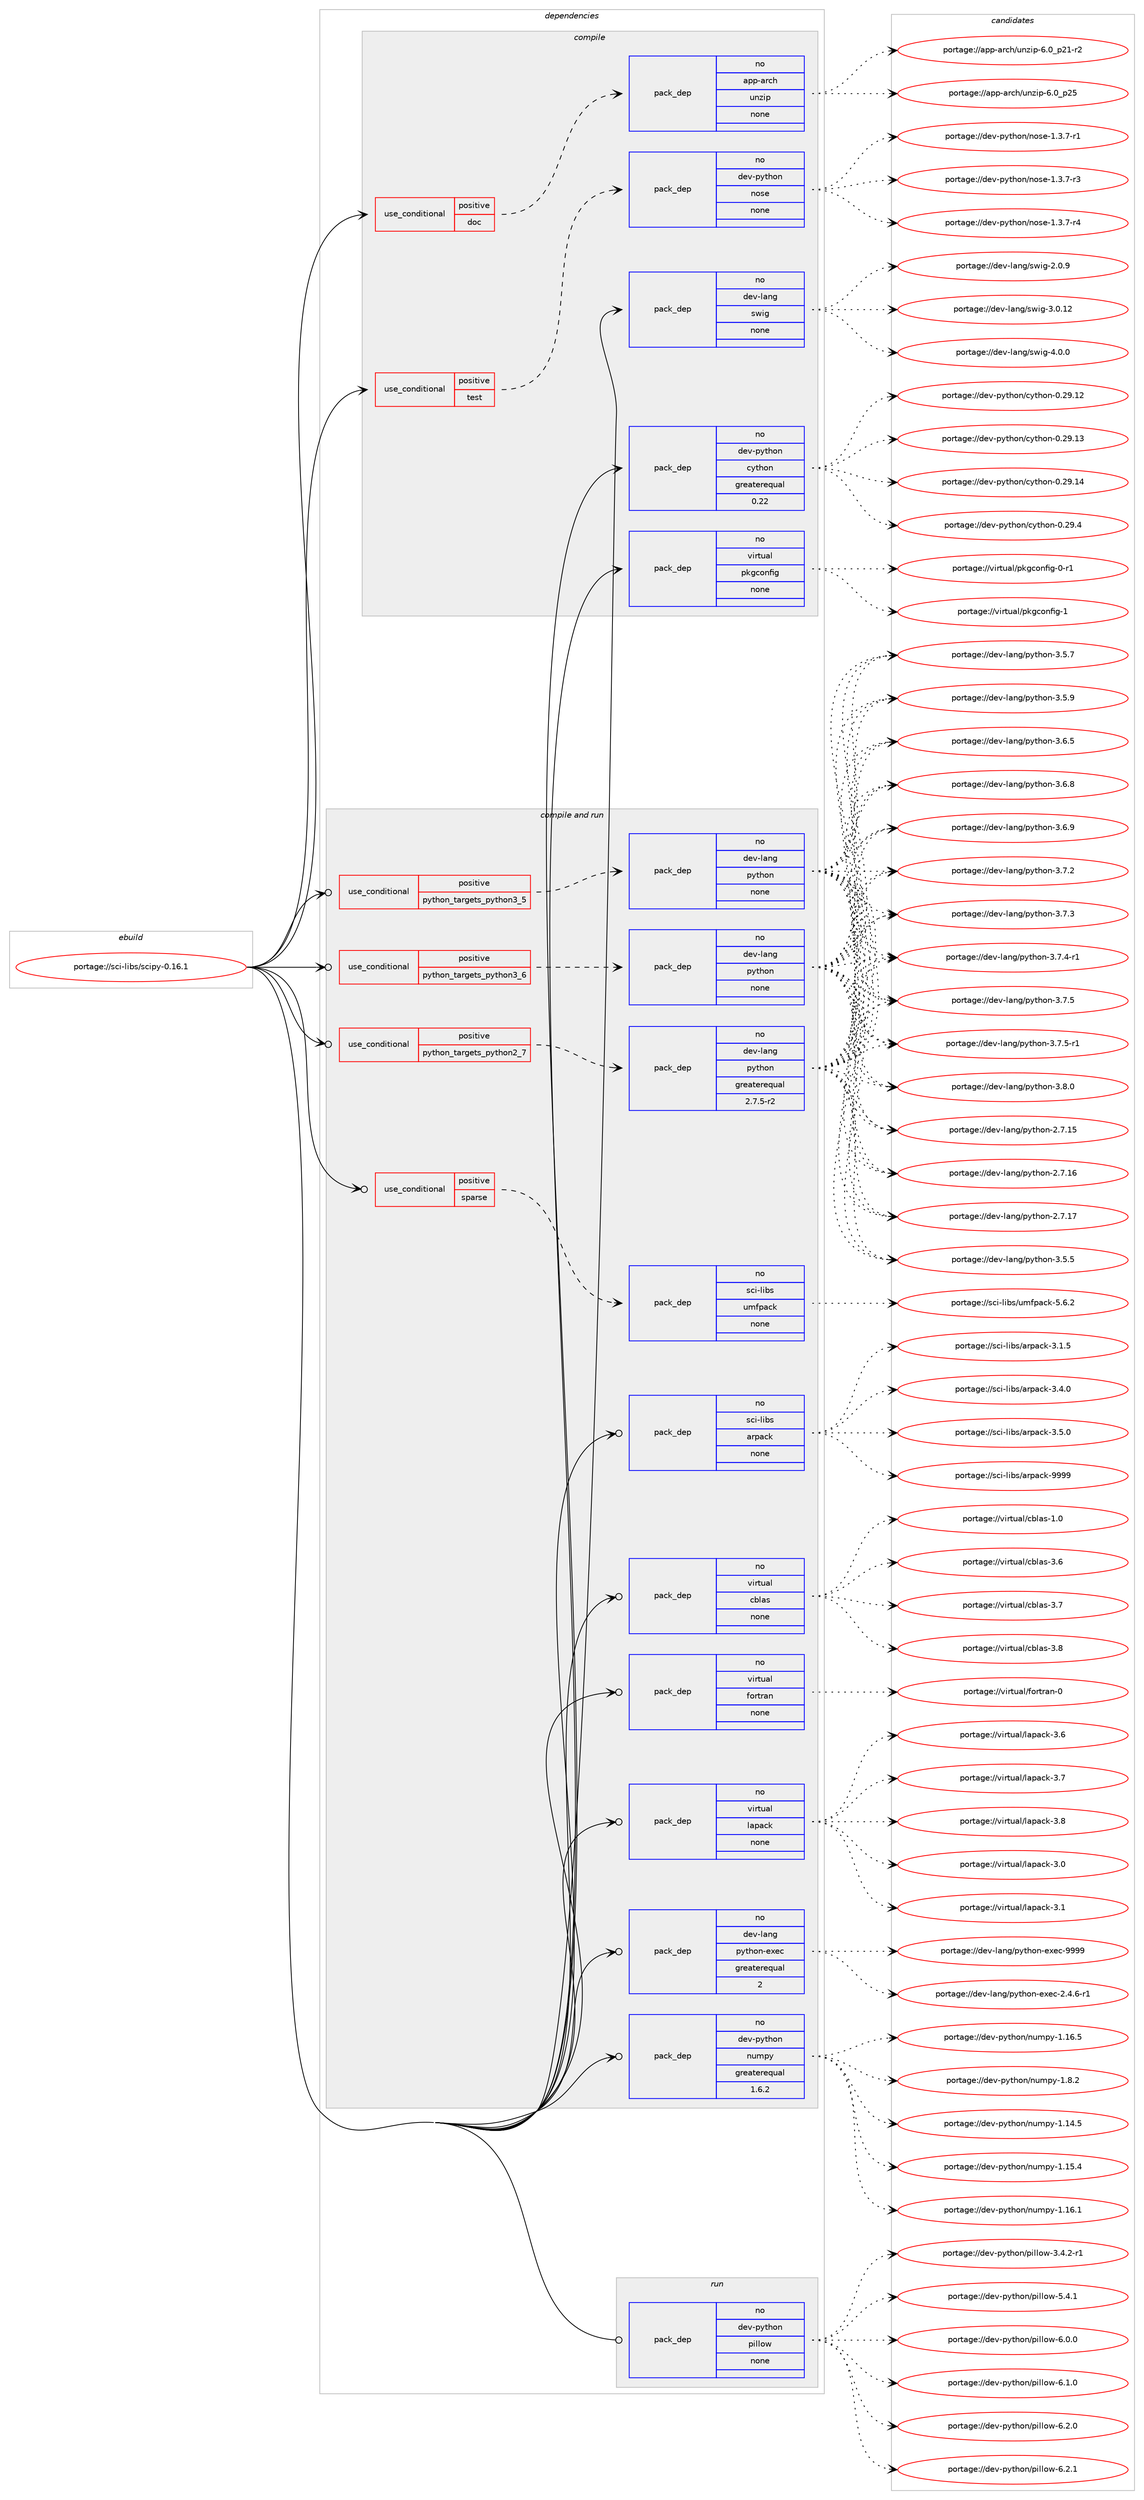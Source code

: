 digraph prolog {

# *************
# Graph options
# *************

newrank=true;
concentrate=true;
compound=true;
graph [rankdir=LR,fontname=Helvetica,fontsize=10,ranksep=1.5];#, ranksep=2.5, nodesep=0.2];
edge  [arrowhead=vee];
node  [fontname=Helvetica,fontsize=10];

# **********
# The ebuild
# **********

subgraph cluster_leftcol {
color=gray;
rank=same;
label=<<i>ebuild</i>>;
id [label="portage://sci-libs/scipy-0.16.1", color=red, width=4, href="../sci-libs/scipy-0.16.1.svg"];
}

# ****************
# The dependencies
# ****************

subgraph cluster_midcol {
color=gray;
label=<<i>dependencies</i>>;
subgraph cluster_compile {
fillcolor="#eeeeee";
style=filled;
label=<<i>compile</i>>;
subgraph cond97207 {
dependency392633 [label=<<TABLE BORDER="0" CELLBORDER="1" CELLSPACING="0" CELLPADDING="4"><TR><TD ROWSPAN="3" CELLPADDING="10">use_conditional</TD></TR><TR><TD>positive</TD></TR><TR><TD>doc</TD></TR></TABLE>>, shape=none, color=red];
subgraph pack288755 {
dependency392634 [label=<<TABLE BORDER="0" CELLBORDER="1" CELLSPACING="0" CELLPADDING="4" WIDTH="220"><TR><TD ROWSPAN="6" CELLPADDING="30">pack_dep</TD></TR><TR><TD WIDTH="110">no</TD></TR><TR><TD>app-arch</TD></TR><TR><TD>unzip</TD></TR><TR><TD>none</TD></TR><TR><TD></TD></TR></TABLE>>, shape=none, color=blue];
}
dependency392633:e -> dependency392634:w [weight=20,style="dashed",arrowhead="vee"];
}
id:e -> dependency392633:w [weight=20,style="solid",arrowhead="vee"];
subgraph cond97208 {
dependency392635 [label=<<TABLE BORDER="0" CELLBORDER="1" CELLSPACING="0" CELLPADDING="4"><TR><TD ROWSPAN="3" CELLPADDING="10">use_conditional</TD></TR><TR><TD>positive</TD></TR><TR><TD>test</TD></TR></TABLE>>, shape=none, color=red];
subgraph pack288756 {
dependency392636 [label=<<TABLE BORDER="0" CELLBORDER="1" CELLSPACING="0" CELLPADDING="4" WIDTH="220"><TR><TD ROWSPAN="6" CELLPADDING="30">pack_dep</TD></TR><TR><TD WIDTH="110">no</TD></TR><TR><TD>dev-python</TD></TR><TR><TD>nose</TD></TR><TR><TD>none</TD></TR><TR><TD></TD></TR></TABLE>>, shape=none, color=blue];
}
dependency392635:e -> dependency392636:w [weight=20,style="dashed",arrowhead="vee"];
}
id:e -> dependency392635:w [weight=20,style="solid",arrowhead="vee"];
subgraph pack288757 {
dependency392637 [label=<<TABLE BORDER="0" CELLBORDER="1" CELLSPACING="0" CELLPADDING="4" WIDTH="220"><TR><TD ROWSPAN="6" CELLPADDING="30">pack_dep</TD></TR><TR><TD WIDTH="110">no</TD></TR><TR><TD>dev-lang</TD></TR><TR><TD>swig</TD></TR><TR><TD>none</TD></TR><TR><TD></TD></TR></TABLE>>, shape=none, color=blue];
}
id:e -> dependency392637:w [weight=20,style="solid",arrowhead="vee"];
subgraph pack288758 {
dependency392638 [label=<<TABLE BORDER="0" CELLBORDER="1" CELLSPACING="0" CELLPADDING="4" WIDTH="220"><TR><TD ROWSPAN="6" CELLPADDING="30">pack_dep</TD></TR><TR><TD WIDTH="110">no</TD></TR><TR><TD>dev-python</TD></TR><TR><TD>cython</TD></TR><TR><TD>greaterequal</TD></TR><TR><TD>0.22</TD></TR></TABLE>>, shape=none, color=blue];
}
id:e -> dependency392638:w [weight=20,style="solid",arrowhead="vee"];
subgraph pack288759 {
dependency392639 [label=<<TABLE BORDER="0" CELLBORDER="1" CELLSPACING="0" CELLPADDING="4" WIDTH="220"><TR><TD ROWSPAN="6" CELLPADDING="30">pack_dep</TD></TR><TR><TD WIDTH="110">no</TD></TR><TR><TD>virtual</TD></TR><TR><TD>pkgconfig</TD></TR><TR><TD>none</TD></TR><TR><TD></TD></TR></TABLE>>, shape=none, color=blue];
}
id:e -> dependency392639:w [weight=20,style="solid",arrowhead="vee"];
}
subgraph cluster_compileandrun {
fillcolor="#eeeeee";
style=filled;
label=<<i>compile and run</i>>;
subgraph cond97209 {
dependency392640 [label=<<TABLE BORDER="0" CELLBORDER="1" CELLSPACING="0" CELLPADDING="4"><TR><TD ROWSPAN="3" CELLPADDING="10">use_conditional</TD></TR><TR><TD>positive</TD></TR><TR><TD>python_targets_python2_7</TD></TR></TABLE>>, shape=none, color=red];
subgraph pack288760 {
dependency392641 [label=<<TABLE BORDER="0" CELLBORDER="1" CELLSPACING="0" CELLPADDING="4" WIDTH="220"><TR><TD ROWSPAN="6" CELLPADDING="30">pack_dep</TD></TR><TR><TD WIDTH="110">no</TD></TR><TR><TD>dev-lang</TD></TR><TR><TD>python</TD></TR><TR><TD>greaterequal</TD></TR><TR><TD>2.7.5-r2</TD></TR></TABLE>>, shape=none, color=blue];
}
dependency392640:e -> dependency392641:w [weight=20,style="dashed",arrowhead="vee"];
}
id:e -> dependency392640:w [weight=20,style="solid",arrowhead="odotvee"];
subgraph cond97210 {
dependency392642 [label=<<TABLE BORDER="0" CELLBORDER="1" CELLSPACING="0" CELLPADDING="4"><TR><TD ROWSPAN="3" CELLPADDING="10">use_conditional</TD></TR><TR><TD>positive</TD></TR><TR><TD>python_targets_python3_5</TD></TR></TABLE>>, shape=none, color=red];
subgraph pack288761 {
dependency392643 [label=<<TABLE BORDER="0" CELLBORDER="1" CELLSPACING="0" CELLPADDING="4" WIDTH="220"><TR><TD ROWSPAN="6" CELLPADDING="30">pack_dep</TD></TR><TR><TD WIDTH="110">no</TD></TR><TR><TD>dev-lang</TD></TR><TR><TD>python</TD></TR><TR><TD>none</TD></TR><TR><TD></TD></TR></TABLE>>, shape=none, color=blue];
}
dependency392642:e -> dependency392643:w [weight=20,style="dashed",arrowhead="vee"];
}
id:e -> dependency392642:w [weight=20,style="solid",arrowhead="odotvee"];
subgraph cond97211 {
dependency392644 [label=<<TABLE BORDER="0" CELLBORDER="1" CELLSPACING="0" CELLPADDING="4"><TR><TD ROWSPAN="3" CELLPADDING="10">use_conditional</TD></TR><TR><TD>positive</TD></TR><TR><TD>python_targets_python3_6</TD></TR></TABLE>>, shape=none, color=red];
subgraph pack288762 {
dependency392645 [label=<<TABLE BORDER="0" CELLBORDER="1" CELLSPACING="0" CELLPADDING="4" WIDTH="220"><TR><TD ROWSPAN="6" CELLPADDING="30">pack_dep</TD></TR><TR><TD WIDTH="110">no</TD></TR><TR><TD>dev-lang</TD></TR><TR><TD>python</TD></TR><TR><TD>none</TD></TR><TR><TD></TD></TR></TABLE>>, shape=none, color=blue];
}
dependency392644:e -> dependency392645:w [weight=20,style="dashed",arrowhead="vee"];
}
id:e -> dependency392644:w [weight=20,style="solid",arrowhead="odotvee"];
subgraph cond97212 {
dependency392646 [label=<<TABLE BORDER="0" CELLBORDER="1" CELLSPACING="0" CELLPADDING="4"><TR><TD ROWSPAN="3" CELLPADDING="10">use_conditional</TD></TR><TR><TD>positive</TD></TR><TR><TD>sparse</TD></TR></TABLE>>, shape=none, color=red];
subgraph pack288763 {
dependency392647 [label=<<TABLE BORDER="0" CELLBORDER="1" CELLSPACING="0" CELLPADDING="4" WIDTH="220"><TR><TD ROWSPAN="6" CELLPADDING="30">pack_dep</TD></TR><TR><TD WIDTH="110">no</TD></TR><TR><TD>sci-libs</TD></TR><TR><TD>umfpack</TD></TR><TR><TD>none</TD></TR><TR><TD></TD></TR></TABLE>>, shape=none, color=blue];
}
dependency392646:e -> dependency392647:w [weight=20,style="dashed",arrowhead="vee"];
}
id:e -> dependency392646:w [weight=20,style="solid",arrowhead="odotvee"];
subgraph pack288764 {
dependency392648 [label=<<TABLE BORDER="0" CELLBORDER="1" CELLSPACING="0" CELLPADDING="4" WIDTH="220"><TR><TD ROWSPAN="6" CELLPADDING="30">pack_dep</TD></TR><TR><TD WIDTH="110">no</TD></TR><TR><TD>dev-lang</TD></TR><TR><TD>python-exec</TD></TR><TR><TD>greaterequal</TD></TR><TR><TD>2</TD></TR></TABLE>>, shape=none, color=blue];
}
id:e -> dependency392648:w [weight=20,style="solid",arrowhead="odotvee"];
subgraph pack288765 {
dependency392649 [label=<<TABLE BORDER="0" CELLBORDER="1" CELLSPACING="0" CELLPADDING="4" WIDTH="220"><TR><TD ROWSPAN="6" CELLPADDING="30">pack_dep</TD></TR><TR><TD WIDTH="110">no</TD></TR><TR><TD>dev-python</TD></TR><TR><TD>numpy</TD></TR><TR><TD>greaterequal</TD></TR><TR><TD>1.6.2</TD></TR></TABLE>>, shape=none, color=blue];
}
id:e -> dependency392649:w [weight=20,style="solid",arrowhead="odotvee"];
subgraph pack288766 {
dependency392650 [label=<<TABLE BORDER="0" CELLBORDER="1" CELLSPACING="0" CELLPADDING="4" WIDTH="220"><TR><TD ROWSPAN="6" CELLPADDING="30">pack_dep</TD></TR><TR><TD WIDTH="110">no</TD></TR><TR><TD>sci-libs</TD></TR><TR><TD>arpack</TD></TR><TR><TD>none</TD></TR><TR><TD></TD></TR></TABLE>>, shape=none, color=blue];
}
id:e -> dependency392650:w [weight=20,style="solid",arrowhead="odotvee"];
subgraph pack288767 {
dependency392651 [label=<<TABLE BORDER="0" CELLBORDER="1" CELLSPACING="0" CELLPADDING="4" WIDTH="220"><TR><TD ROWSPAN="6" CELLPADDING="30">pack_dep</TD></TR><TR><TD WIDTH="110">no</TD></TR><TR><TD>virtual</TD></TR><TR><TD>cblas</TD></TR><TR><TD>none</TD></TR><TR><TD></TD></TR></TABLE>>, shape=none, color=blue];
}
id:e -> dependency392651:w [weight=20,style="solid",arrowhead="odotvee"];
subgraph pack288768 {
dependency392652 [label=<<TABLE BORDER="0" CELLBORDER="1" CELLSPACING="0" CELLPADDING="4" WIDTH="220"><TR><TD ROWSPAN="6" CELLPADDING="30">pack_dep</TD></TR><TR><TD WIDTH="110">no</TD></TR><TR><TD>virtual</TD></TR><TR><TD>fortran</TD></TR><TR><TD>none</TD></TR><TR><TD></TD></TR></TABLE>>, shape=none, color=blue];
}
id:e -> dependency392652:w [weight=20,style="solid",arrowhead="odotvee"];
subgraph pack288769 {
dependency392653 [label=<<TABLE BORDER="0" CELLBORDER="1" CELLSPACING="0" CELLPADDING="4" WIDTH="220"><TR><TD ROWSPAN="6" CELLPADDING="30">pack_dep</TD></TR><TR><TD WIDTH="110">no</TD></TR><TR><TD>virtual</TD></TR><TR><TD>lapack</TD></TR><TR><TD>none</TD></TR><TR><TD></TD></TR></TABLE>>, shape=none, color=blue];
}
id:e -> dependency392653:w [weight=20,style="solid",arrowhead="odotvee"];
}
subgraph cluster_run {
fillcolor="#eeeeee";
style=filled;
label=<<i>run</i>>;
subgraph pack288770 {
dependency392654 [label=<<TABLE BORDER="0" CELLBORDER="1" CELLSPACING="0" CELLPADDING="4" WIDTH="220"><TR><TD ROWSPAN="6" CELLPADDING="30">pack_dep</TD></TR><TR><TD WIDTH="110">no</TD></TR><TR><TD>dev-python</TD></TR><TR><TD>pillow</TD></TR><TR><TD>none</TD></TR><TR><TD></TD></TR></TABLE>>, shape=none, color=blue];
}
id:e -> dependency392654:w [weight=20,style="solid",arrowhead="odot"];
}
}

# **************
# The candidates
# **************

subgraph cluster_choices {
rank=same;
color=gray;
label=<<i>candidates</i>>;

subgraph choice288755 {
color=black;
nodesep=1;
choiceportage9711211245971149910447117110122105112455446489511250494511450 [label="portage://app-arch/unzip-6.0_p21-r2", color=red, width=4,href="../app-arch/unzip-6.0_p21-r2.svg"];
choiceportage971121124597114991044711711012210511245544648951125053 [label="portage://app-arch/unzip-6.0_p25", color=red, width=4,href="../app-arch/unzip-6.0_p25.svg"];
dependency392634:e -> choiceportage9711211245971149910447117110122105112455446489511250494511450:w [style=dotted,weight="100"];
dependency392634:e -> choiceportage971121124597114991044711711012210511245544648951125053:w [style=dotted,weight="100"];
}
subgraph choice288756 {
color=black;
nodesep=1;
choiceportage10010111845112121116104111110471101111151014549465146554511449 [label="portage://dev-python/nose-1.3.7-r1", color=red, width=4,href="../dev-python/nose-1.3.7-r1.svg"];
choiceportage10010111845112121116104111110471101111151014549465146554511451 [label="portage://dev-python/nose-1.3.7-r3", color=red, width=4,href="../dev-python/nose-1.3.7-r3.svg"];
choiceportage10010111845112121116104111110471101111151014549465146554511452 [label="portage://dev-python/nose-1.3.7-r4", color=red, width=4,href="../dev-python/nose-1.3.7-r4.svg"];
dependency392636:e -> choiceportage10010111845112121116104111110471101111151014549465146554511449:w [style=dotted,weight="100"];
dependency392636:e -> choiceportage10010111845112121116104111110471101111151014549465146554511451:w [style=dotted,weight="100"];
dependency392636:e -> choiceportage10010111845112121116104111110471101111151014549465146554511452:w [style=dotted,weight="100"];
}
subgraph choice288757 {
color=black;
nodesep=1;
choiceportage100101118451089711010347115119105103455046484657 [label="portage://dev-lang/swig-2.0.9", color=red, width=4,href="../dev-lang/swig-2.0.9.svg"];
choiceportage10010111845108971101034711511910510345514648464950 [label="portage://dev-lang/swig-3.0.12", color=red, width=4,href="../dev-lang/swig-3.0.12.svg"];
choiceportage100101118451089711010347115119105103455246484648 [label="portage://dev-lang/swig-4.0.0", color=red, width=4,href="../dev-lang/swig-4.0.0.svg"];
dependency392637:e -> choiceportage100101118451089711010347115119105103455046484657:w [style=dotted,weight="100"];
dependency392637:e -> choiceportage10010111845108971101034711511910510345514648464950:w [style=dotted,weight="100"];
dependency392637:e -> choiceportage100101118451089711010347115119105103455246484648:w [style=dotted,weight="100"];
}
subgraph choice288758 {
color=black;
nodesep=1;
choiceportage1001011184511212111610411111047991211161041111104548465057464950 [label="portage://dev-python/cython-0.29.12", color=red, width=4,href="../dev-python/cython-0.29.12.svg"];
choiceportage1001011184511212111610411111047991211161041111104548465057464951 [label="portage://dev-python/cython-0.29.13", color=red, width=4,href="../dev-python/cython-0.29.13.svg"];
choiceportage1001011184511212111610411111047991211161041111104548465057464952 [label="portage://dev-python/cython-0.29.14", color=red, width=4,href="../dev-python/cython-0.29.14.svg"];
choiceportage10010111845112121116104111110479912111610411111045484650574652 [label="portage://dev-python/cython-0.29.4", color=red, width=4,href="../dev-python/cython-0.29.4.svg"];
dependency392638:e -> choiceportage1001011184511212111610411111047991211161041111104548465057464950:w [style=dotted,weight="100"];
dependency392638:e -> choiceportage1001011184511212111610411111047991211161041111104548465057464951:w [style=dotted,weight="100"];
dependency392638:e -> choiceportage1001011184511212111610411111047991211161041111104548465057464952:w [style=dotted,weight="100"];
dependency392638:e -> choiceportage10010111845112121116104111110479912111610411111045484650574652:w [style=dotted,weight="100"];
}
subgraph choice288759 {
color=black;
nodesep=1;
choiceportage11810511411611797108471121071039911111010210510345484511449 [label="portage://virtual/pkgconfig-0-r1", color=red, width=4,href="../virtual/pkgconfig-0-r1.svg"];
choiceportage1181051141161179710847112107103991111101021051034549 [label="portage://virtual/pkgconfig-1", color=red, width=4,href="../virtual/pkgconfig-1.svg"];
dependency392639:e -> choiceportage11810511411611797108471121071039911111010210510345484511449:w [style=dotted,weight="100"];
dependency392639:e -> choiceportage1181051141161179710847112107103991111101021051034549:w [style=dotted,weight="100"];
}
subgraph choice288760 {
color=black;
nodesep=1;
choiceportage10010111845108971101034711212111610411111045504655464953 [label="portage://dev-lang/python-2.7.15", color=red, width=4,href="../dev-lang/python-2.7.15.svg"];
choiceportage10010111845108971101034711212111610411111045504655464954 [label="portage://dev-lang/python-2.7.16", color=red, width=4,href="../dev-lang/python-2.7.16.svg"];
choiceportage10010111845108971101034711212111610411111045504655464955 [label="portage://dev-lang/python-2.7.17", color=red, width=4,href="../dev-lang/python-2.7.17.svg"];
choiceportage100101118451089711010347112121116104111110455146534653 [label="portage://dev-lang/python-3.5.5", color=red, width=4,href="../dev-lang/python-3.5.5.svg"];
choiceportage100101118451089711010347112121116104111110455146534655 [label="portage://dev-lang/python-3.5.7", color=red, width=4,href="../dev-lang/python-3.5.7.svg"];
choiceportage100101118451089711010347112121116104111110455146534657 [label="portage://dev-lang/python-3.5.9", color=red, width=4,href="../dev-lang/python-3.5.9.svg"];
choiceportage100101118451089711010347112121116104111110455146544653 [label="portage://dev-lang/python-3.6.5", color=red, width=4,href="../dev-lang/python-3.6.5.svg"];
choiceportage100101118451089711010347112121116104111110455146544656 [label="portage://dev-lang/python-3.6.8", color=red, width=4,href="../dev-lang/python-3.6.8.svg"];
choiceportage100101118451089711010347112121116104111110455146544657 [label="portage://dev-lang/python-3.6.9", color=red, width=4,href="../dev-lang/python-3.6.9.svg"];
choiceportage100101118451089711010347112121116104111110455146554650 [label="portage://dev-lang/python-3.7.2", color=red, width=4,href="../dev-lang/python-3.7.2.svg"];
choiceportage100101118451089711010347112121116104111110455146554651 [label="portage://dev-lang/python-3.7.3", color=red, width=4,href="../dev-lang/python-3.7.3.svg"];
choiceportage1001011184510897110103471121211161041111104551465546524511449 [label="portage://dev-lang/python-3.7.4-r1", color=red, width=4,href="../dev-lang/python-3.7.4-r1.svg"];
choiceportage100101118451089711010347112121116104111110455146554653 [label="portage://dev-lang/python-3.7.5", color=red, width=4,href="../dev-lang/python-3.7.5.svg"];
choiceportage1001011184510897110103471121211161041111104551465546534511449 [label="portage://dev-lang/python-3.7.5-r1", color=red, width=4,href="../dev-lang/python-3.7.5-r1.svg"];
choiceportage100101118451089711010347112121116104111110455146564648 [label="portage://dev-lang/python-3.8.0", color=red, width=4,href="../dev-lang/python-3.8.0.svg"];
dependency392641:e -> choiceportage10010111845108971101034711212111610411111045504655464953:w [style=dotted,weight="100"];
dependency392641:e -> choiceportage10010111845108971101034711212111610411111045504655464954:w [style=dotted,weight="100"];
dependency392641:e -> choiceportage10010111845108971101034711212111610411111045504655464955:w [style=dotted,weight="100"];
dependency392641:e -> choiceportage100101118451089711010347112121116104111110455146534653:w [style=dotted,weight="100"];
dependency392641:e -> choiceportage100101118451089711010347112121116104111110455146534655:w [style=dotted,weight="100"];
dependency392641:e -> choiceportage100101118451089711010347112121116104111110455146534657:w [style=dotted,weight="100"];
dependency392641:e -> choiceportage100101118451089711010347112121116104111110455146544653:w [style=dotted,weight="100"];
dependency392641:e -> choiceportage100101118451089711010347112121116104111110455146544656:w [style=dotted,weight="100"];
dependency392641:e -> choiceportage100101118451089711010347112121116104111110455146544657:w [style=dotted,weight="100"];
dependency392641:e -> choiceportage100101118451089711010347112121116104111110455146554650:w [style=dotted,weight="100"];
dependency392641:e -> choiceportage100101118451089711010347112121116104111110455146554651:w [style=dotted,weight="100"];
dependency392641:e -> choiceportage1001011184510897110103471121211161041111104551465546524511449:w [style=dotted,weight="100"];
dependency392641:e -> choiceportage100101118451089711010347112121116104111110455146554653:w [style=dotted,weight="100"];
dependency392641:e -> choiceportage1001011184510897110103471121211161041111104551465546534511449:w [style=dotted,weight="100"];
dependency392641:e -> choiceportage100101118451089711010347112121116104111110455146564648:w [style=dotted,weight="100"];
}
subgraph choice288761 {
color=black;
nodesep=1;
choiceportage10010111845108971101034711212111610411111045504655464953 [label="portage://dev-lang/python-2.7.15", color=red, width=4,href="../dev-lang/python-2.7.15.svg"];
choiceportage10010111845108971101034711212111610411111045504655464954 [label="portage://dev-lang/python-2.7.16", color=red, width=4,href="../dev-lang/python-2.7.16.svg"];
choiceportage10010111845108971101034711212111610411111045504655464955 [label="portage://dev-lang/python-2.7.17", color=red, width=4,href="../dev-lang/python-2.7.17.svg"];
choiceportage100101118451089711010347112121116104111110455146534653 [label="portage://dev-lang/python-3.5.5", color=red, width=4,href="../dev-lang/python-3.5.5.svg"];
choiceportage100101118451089711010347112121116104111110455146534655 [label="portage://dev-lang/python-3.5.7", color=red, width=4,href="../dev-lang/python-3.5.7.svg"];
choiceportage100101118451089711010347112121116104111110455146534657 [label="portage://dev-lang/python-3.5.9", color=red, width=4,href="../dev-lang/python-3.5.9.svg"];
choiceportage100101118451089711010347112121116104111110455146544653 [label="portage://dev-lang/python-3.6.5", color=red, width=4,href="../dev-lang/python-3.6.5.svg"];
choiceportage100101118451089711010347112121116104111110455146544656 [label="portage://dev-lang/python-3.6.8", color=red, width=4,href="../dev-lang/python-3.6.8.svg"];
choiceportage100101118451089711010347112121116104111110455146544657 [label="portage://dev-lang/python-3.6.9", color=red, width=4,href="../dev-lang/python-3.6.9.svg"];
choiceportage100101118451089711010347112121116104111110455146554650 [label="portage://dev-lang/python-3.7.2", color=red, width=4,href="../dev-lang/python-3.7.2.svg"];
choiceportage100101118451089711010347112121116104111110455146554651 [label="portage://dev-lang/python-3.7.3", color=red, width=4,href="../dev-lang/python-3.7.3.svg"];
choiceportage1001011184510897110103471121211161041111104551465546524511449 [label="portage://dev-lang/python-3.7.4-r1", color=red, width=4,href="../dev-lang/python-3.7.4-r1.svg"];
choiceportage100101118451089711010347112121116104111110455146554653 [label="portage://dev-lang/python-3.7.5", color=red, width=4,href="../dev-lang/python-3.7.5.svg"];
choiceportage1001011184510897110103471121211161041111104551465546534511449 [label="portage://dev-lang/python-3.7.5-r1", color=red, width=4,href="../dev-lang/python-3.7.5-r1.svg"];
choiceportage100101118451089711010347112121116104111110455146564648 [label="portage://dev-lang/python-3.8.0", color=red, width=4,href="../dev-lang/python-3.8.0.svg"];
dependency392643:e -> choiceportage10010111845108971101034711212111610411111045504655464953:w [style=dotted,weight="100"];
dependency392643:e -> choiceportage10010111845108971101034711212111610411111045504655464954:w [style=dotted,weight="100"];
dependency392643:e -> choiceportage10010111845108971101034711212111610411111045504655464955:w [style=dotted,weight="100"];
dependency392643:e -> choiceportage100101118451089711010347112121116104111110455146534653:w [style=dotted,weight="100"];
dependency392643:e -> choiceportage100101118451089711010347112121116104111110455146534655:w [style=dotted,weight="100"];
dependency392643:e -> choiceportage100101118451089711010347112121116104111110455146534657:w [style=dotted,weight="100"];
dependency392643:e -> choiceportage100101118451089711010347112121116104111110455146544653:w [style=dotted,weight="100"];
dependency392643:e -> choiceportage100101118451089711010347112121116104111110455146544656:w [style=dotted,weight="100"];
dependency392643:e -> choiceportage100101118451089711010347112121116104111110455146544657:w [style=dotted,weight="100"];
dependency392643:e -> choiceportage100101118451089711010347112121116104111110455146554650:w [style=dotted,weight="100"];
dependency392643:e -> choiceportage100101118451089711010347112121116104111110455146554651:w [style=dotted,weight="100"];
dependency392643:e -> choiceportage1001011184510897110103471121211161041111104551465546524511449:w [style=dotted,weight="100"];
dependency392643:e -> choiceportage100101118451089711010347112121116104111110455146554653:w [style=dotted,weight="100"];
dependency392643:e -> choiceportage1001011184510897110103471121211161041111104551465546534511449:w [style=dotted,weight="100"];
dependency392643:e -> choiceportage100101118451089711010347112121116104111110455146564648:w [style=dotted,weight="100"];
}
subgraph choice288762 {
color=black;
nodesep=1;
choiceportage10010111845108971101034711212111610411111045504655464953 [label="portage://dev-lang/python-2.7.15", color=red, width=4,href="../dev-lang/python-2.7.15.svg"];
choiceportage10010111845108971101034711212111610411111045504655464954 [label="portage://dev-lang/python-2.7.16", color=red, width=4,href="../dev-lang/python-2.7.16.svg"];
choiceportage10010111845108971101034711212111610411111045504655464955 [label="portage://dev-lang/python-2.7.17", color=red, width=4,href="../dev-lang/python-2.7.17.svg"];
choiceportage100101118451089711010347112121116104111110455146534653 [label="portage://dev-lang/python-3.5.5", color=red, width=4,href="../dev-lang/python-3.5.5.svg"];
choiceportage100101118451089711010347112121116104111110455146534655 [label="portage://dev-lang/python-3.5.7", color=red, width=4,href="../dev-lang/python-3.5.7.svg"];
choiceportage100101118451089711010347112121116104111110455146534657 [label="portage://dev-lang/python-3.5.9", color=red, width=4,href="../dev-lang/python-3.5.9.svg"];
choiceportage100101118451089711010347112121116104111110455146544653 [label="portage://dev-lang/python-3.6.5", color=red, width=4,href="../dev-lang/python-3.6.5.svg"];
choiceportage100101118451089711010347112121116104111110455146544656 [label="portage://dev-lang/python-3.6.8", color=red, width=4,href="../dev-lang/python-3.6.8.svg"];
choiceportage100101118451089711010347112121116104111110455146544657 [label="portage://dev-lang/python-3.6.9", color=red, width=4,href="../dev-lang/python-3.6.9.svg"];
choiceportage100101118451089711010347112121116104111110455146554650 [label="portage://dev-lang/python-3.7.2", color=red, width=4,href="../dev-lang/python-3.7.2.svg"];
choiceportage100101118451089711010347112121116104111110455146554651 [label="portage://dev-lang/python-3.7.3", color=red, width=4,href="../dev-lang/python-3.7.3.svg"];
choiceportage1001011184510897110103471121211161041111104551465546524511449 [label="portage://dev-lang/python-3.7.4-r1", color=red, width=4,href="../dev-lang/python-3.7.4-r1.svg"];
choiceportage100101118451089711010347112121116104111110455146554653 [label="portage://dev-lang/python-3.7.5", color=red, width=4,href="../dev-lang/python-3.7.5.svg"];
choiceportage1001011184510897110103471121211161041111104551465546534511449 [label="portage://dev-lang/python-3.7.5-r1", color=red, width=4,href="../dev-lang/python-3.7.5-r1.svg"];
choiceportage100101118451089711010347112121116104111110455146564648 [label="portage://dev-lang/python-3.8.0", color=red, width=4,href="../dev-lang/python-3.8.0.svg"];
dependency392645:e -> choiceportage10010111845108971101034711212111610411111045504655464953:w [style=dotted,weight="100"];
dependency392645:e -> choiceportage10010111845108971101034711212111610411111045504655464954:w [style=dotted,weight="100"];
dependency392645:e -> choiceportage10010111845108971101034711212111610411111045504655464955:w [style=dotted,weight="100"];
dependency392645:e -> choiceportage100101118451089711010347112121116104111110455146534653:w [style=dotted,weight="100"];
dependency392645:e -> choiceportage100101118451089711010347112121116104111110455146534655:w [style=dotted,weight="100"];
dependency392645:e -> choiceportage100101118451089711010347112121116104111110455146534657:w [style=dotted,weight="100"];
dependency392645:e -> choiceportage100101118451089711010347112121116104111110455146544653:w [style=dotted,weight="100"];
dependency392645:e -> choiceportage100101118451089711010347112121116104111110455146544656:w [style=dotted,weight="100"];
dependency392645:e -> choiceportage100101118451089711010347112121116104111110455146544657:w [style=dotted,weight="100"];
dependency392645:e -> choiceportage100101118451089711010347112121116104111110455146554650:w [style=dotted,weight="100"];
dependency392645:e -> choiceportage100101118451089711010347112121116104111110455146554651:w [style=dotted,weight="100"];
dependency392645:e -> choiceportage1001011184510897110103471121211161041111104551465546524511449:w [style=dotted,weight="100"];
dependency392645:e -> choiceportage100101118451089711010347112121116104111110455146554653:w [style=dotted,weight="100"];
dependency392645:e -> choiceportage1001011184510897110103471121211161041111104551465546534511449:w [style=dotted,weight="100"];
dependency392645:e -> choiceportage100101118451089711010347112121116104111110455146564648:w [style=dotted,weight="100"];
}
subgraph choice288763 {
color=black;
nodesep=1;
choiceportage115991054510810598115471171091021129799107455346544650 [label="portage://sci-libs/umfpack-5.6.2", color=red, width=4,href="../sci-libs/umfpack-5.6.2.svg"];
dependency392647:e -> choiceportage115991054510810598115471171091021129799107455346544650:w [style=dotted,weight="100"];
}
subgraph choice288764 {
color=black;
nodesep=1;
choiceportage10010111845108971101034711212111610411111045101120101994550465246544511449 [label="portage://dev-lang/python-exec-2.4.6-r1", color=red, width=4,href="../dev-lang/python-exec-2.4.6-r1.svg"];
choiceportage10010111845108971101034711212111610411111045101120101994557575757 [label="portage://dev-lang/python-exec-9999", color=red, width=4,href="../dev-lang/python-exec-9999.svg"];
dependency392648:e -> choiceportage10010111845108971101034711212111610411111045101120101994550465246544511449:w [style=dotted,weight="100"];
dependency392648:e -> choiceportage10010111845108971101034711212111610411111045101120101994557575757:w [style=dotted,weight="100"];
}
subgraph choice288765 {
color=black;
nodesep=1;
choiceportage100101118451121211161041111104711011710911212145494649524653 [label="portage://dev-python/numpy-1.14.5", color=red, width=4,href="../dev-python/numpy-1.14.5.svg"];
choiceportage100101118451121211161041111104711011710911212145494649534652 [label="portage://dev-python/numpy-1.15.4", color=red, width=4,href="../dev-python/numpy-1.15.4.svg"];
choiceportage100101118451121211161041111104711011710911212145494649544649 [label="portage://dev-python/numpy-1.16.1", color=red, width=4,href="../dev-python/numpy-1.16.1.svg"];
choiceportage100101118451121211161041111104711011710911212145494649544653 [label="portage://dev-python/numpy-1.16.5", color=red, width=4,href="../dev-python/numpy-1.16.5.svg"];
choiceportage1001011184511212111610411111047110117109112121454946564650 [label="portage://dev-python/numpy-1.8.2", color=red, width=4,href="../dev-python/numpy-1.8.2.svg"];
dependency392649:e -> choiceportage100101118451121211161041111104711011710911212145494649524653:w [style=dotted,weight="100"];
dependency392649:e -> choiceportage100101118451121211161041111104711011710911212145494649534652:w [style=dotted,weight="100"];
dependency392649:e -> choiceportage100101118451121211161041111104711011710911212145494649544649:w [style=dotted,weight="100"];
dependency392649:e -> choiceportage100101118451121211161041111104711011710911212145494649544653:w [style=dotted,weight="100"];
dependency392649:e -> choiceportage1001011184511212111610411111047110117109112121454946564650:w [style=dotted,weight="100"];
}
subgraph choice288766 {
color=black;
nodesep=1;
choiceportage11599105451081059811547971141129799107455146494653 [label="portage://sci-libs/arpack-3.1.5", color=red, width=4,href="../sci-libs/arpack-3.1.5.svg"];
choiceportage11599105451081059811547971141129799107455146524648 [label="portage://sci-libs/arpack-3.4.0", color=red, width=4,href="../sci-libs/arpack-3.4.0.svg"];
choiceportage11599105451081059811547971141129799107455146534648 [label="portage://sci-libs/arpack-3.5.0", color=red, width=4,href="../sci-libs/arpack-3.5.0.svg"];
choiceportage115991054510810598115479711411297991074557575757 [label="portage://sci-libs/arpack-9999", color=red, width=4,href="../sci-libs/arpack-9999.svg"];
dependency392650:e -> choiceportage11599105451081059811547971141129799107455146494653:w [style=dotted,weight="100"];
dependency392650:e -> choiceportage11599105451081059811547971141129799107455146524648:w [style=dotted,weight="100"];
dependency392650:e -> choiceportage11599105451081059811547971141129799107455146534648:w [style=dotted,weight="100"];
dependency392650:e -> choiceportage115991054510810598115479711411297991074557575757:w [style=dotted,weight="100"];
}
subgraph choice288767 {
color=black;
nodesep=1;
choiceportage118105114116117971084799981089711545494648 [label="portage://virtual/cblas-1.0", color=red, width=4,href="../virtual/cblas-1.0.svg"];
choiceportage118105114116117971084799981089711545514654 [label="portage://virtual/cblas-3.6", color=red, width=4,href="../virtual/cblas-3.6.svg"];
choiceportage118105114116117971084799981089711545514655 [label="portage://virtual/cblas-3.7", color=red, width=4,href="../virtual/cblas-3.7.svg"];
choiceportage118105114116117971084799981089711545514656 [label="portage://virtual/cblas-3.8", color=red, width=4,href="../virtual/cblas-3.8.svg"];
dependency392651:e -> choiceportage118105114116117971084799981089711545494648:w [style=dotted,weight="100"];
dependency392651:e -> choiceportage118105114116117971084799981089711545514654:w [style=dotted,weight="100"];
dependency392651:e -> choiceportage118105114116117971084799981089711545514655:w [style=dotted,weight="100"];
dependency392651:e -> choiceportage118105114116117971084799981089711545514656:w [style=dotted,weight="100"];
}
subgraph choice288768 {
color=black;
nodesep=1;
choiceportage1181051141161179710847102111114116114971104548 [label="portage://virtual/fortran-0", color=red, width=4,href="../virtual/fortran-0.svg"];
dependency392652:e -> choiceportage1181051141161179710847102111114116114971104548:w [style=dotted,weight="100"];
}
subgraph choice288769 {
color=black;
nodesep=1;
choiceportage118105114116117971084710897112979910745514648 [label="portage://virtual/lapack-3.0", color=red, width=4,href="../virtual/lapack-3.0.svg"];
choiceportage118105114116117971084710897112979910745514649 [label="portage://virtual/lapack-3.1", color=red, width=4,href="../virtual/lapack-3.1.svg"];
choiceportage118105114116117971084710897112979910745514654 [label="portage://virtual/lapack-3.6", color=red, width=4,href="../virtual/lapack-3.6.svg"];
choiceportage118105114116117971084710897112979910745514655 [label="portage://virtual/lapack-3.7", color=red, width=4,href="../virtual/lapack-3.7.svg"];
choiceportage118105114116117971084710897112979910745514656 [label="portage://virtual/lapack-3.8", color=red, width=4,href="../virtual/lapack-3.8.svg"];
dependency392653:e -> choiceportage118105114116117971084710897112979910745514648:w [style=dotted,weight="100"];
dependency392653:e -> choiceportage118105114116117971084710897112979910745514649:w [style=dotted,weight="100"];
dependency392653:e -> choiceportage118105114116117971084710897112979910745514654:w [style=dotted,weight="100"];
dependency392653:e -> choiceportage118105114116117971084710897112979910745514655:w [style=dotted,weight="100"];
dependency392653:e -> choiceportage118105114116117971084710897112979910745514656:w [style=dotted,weight="100"];
}
subgraph choice288770 {
color=black;
nodesep=1;
choiceportage10010111845112121116104111110471121051081081111194551465246504511449 [label="portage://dev-python/pillow-3.4.2-r1", color=red, width=4,href="../dev-python/pillow-3.4.2-r1.svg"];
choiceportage1001011184511212111610411111047112105108108111119455346524649 [label="portage://dev-python/pillow-5.4.1", color=red, width=4,href="../dev-python/pillow-5.4.1.svg"];
choiceportage1001011184511212111610411111047112105108108111119455446484648 [label="portage://dev-python/pillow-6.0.0", color=red, width=4,href="../dev-python/pillow-6.0.0.svg"];
choiceportage1001011184511212111610411111047112105108108111119455446494648 [label="portage://dev-python/pillow-6.1.0", color=red, width=4,href="../dev-python/pillow-6.1.0.svg"];
choiceportage1001011184511212111610411111047112105108108111119455446504648 [label="portage://dev-python/pillow-6.2.0", color=red, width=4,href="../dev-python/pillow-6.2.0.svg"];
choiceportage1001011184511212111610411111047112105108108111119455446504649 [label="portage://dev-python/pillow-6.2.1", color=red, width=4,href="../dev-python/pillow-6.2.1.svg"];
dependency392654:e -> choiceportage10010111845112121116104111110471121051081081111194551465246504511449:w [style=dotted,weight="100"];
dependency392654:e -> choiceportage1001011184511212111610411111047112105108108111119455346524649:w [style=dotted,weight="100"];
dependency392654:e -> choiceportage1001011184511212111610411111047112105108108111119455446484648:w [style=dotted,weight="100"];
dependency392654:e -> choiceportage1001011184511212111610411111047112105108108111119455446494648:w [style=dotted,weight="100"];
dependency392654:e -> choiceportage1001011184511212111610411111047112105108108111119455446504648:w [style=dotted,weight="100"];
dependency392654:e -> choiceportage1001011184511212111610411111047112105108108111119455446504649:w [style=dotted,weight="100"];
}
}

}
